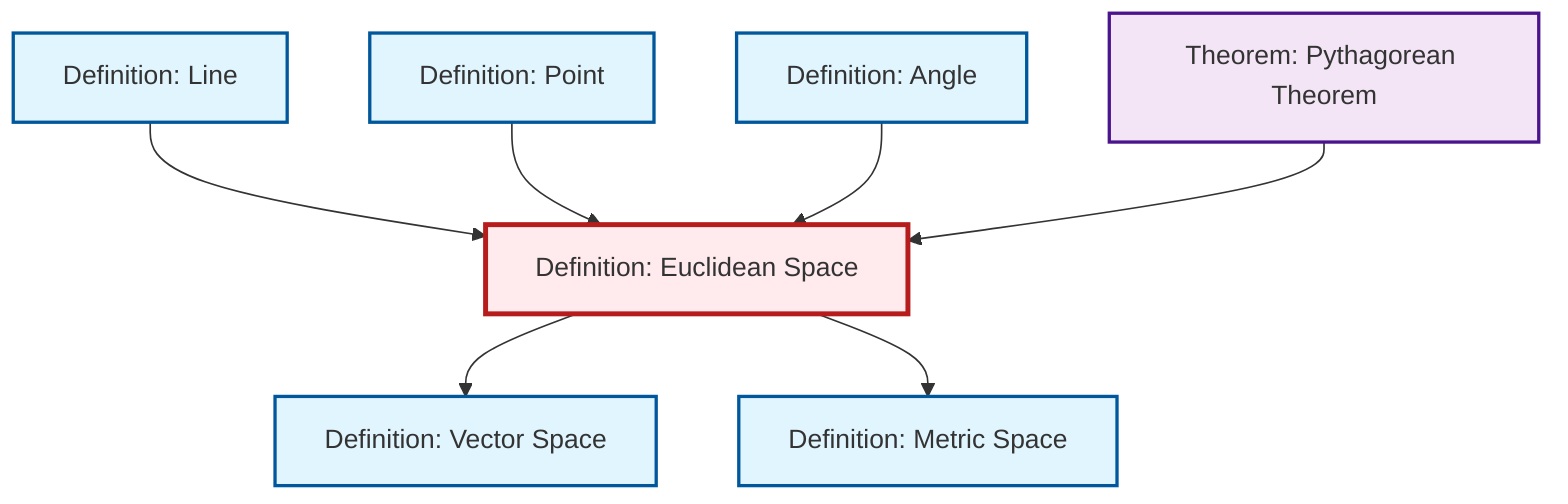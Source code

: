 graph TD
    classDef definition fill:#e1f5fe,stroke:#01579b,stroke-width:2px
    classDef theorem fill:#f3e5f5,stroke:#4a148c,stroke-width:2px
    classDef axiom fill:#fff3e0,stroke:#e65100,stroke-width:2px
    classDef example fill:#e8f5e9,stroke:#1b5e20,stroke-width:2px
    classDef current fill:#ffebee,stroke:#b71c1c,stroke-width:3px
    def-point["Definition: Point"]:::definition
    def-line["Definition: Line"]:::definition
    def-metric-space["Definition: Metric Space"]:::definition
    def-vector-space["Definition: Vector Space"]:::definition
    thm-pythagorean["Theorem: Pythagorean Theorem"]:::theorem
    def-angle["Definition: Angle"]:::definition
    def-euclidean-space["Definition: Euclidean Space"]:::definition
    def-line --> def-euclidean-space
    def-euclidean-space --> def-vector-space
    def-point --> def-euclidean-space
    def-euclidean-space --> def-metric-space
    def-angle --> def-euclidean-space
    thm-pythagorean --> def-euclidean-space
    class def-euclidean-space current